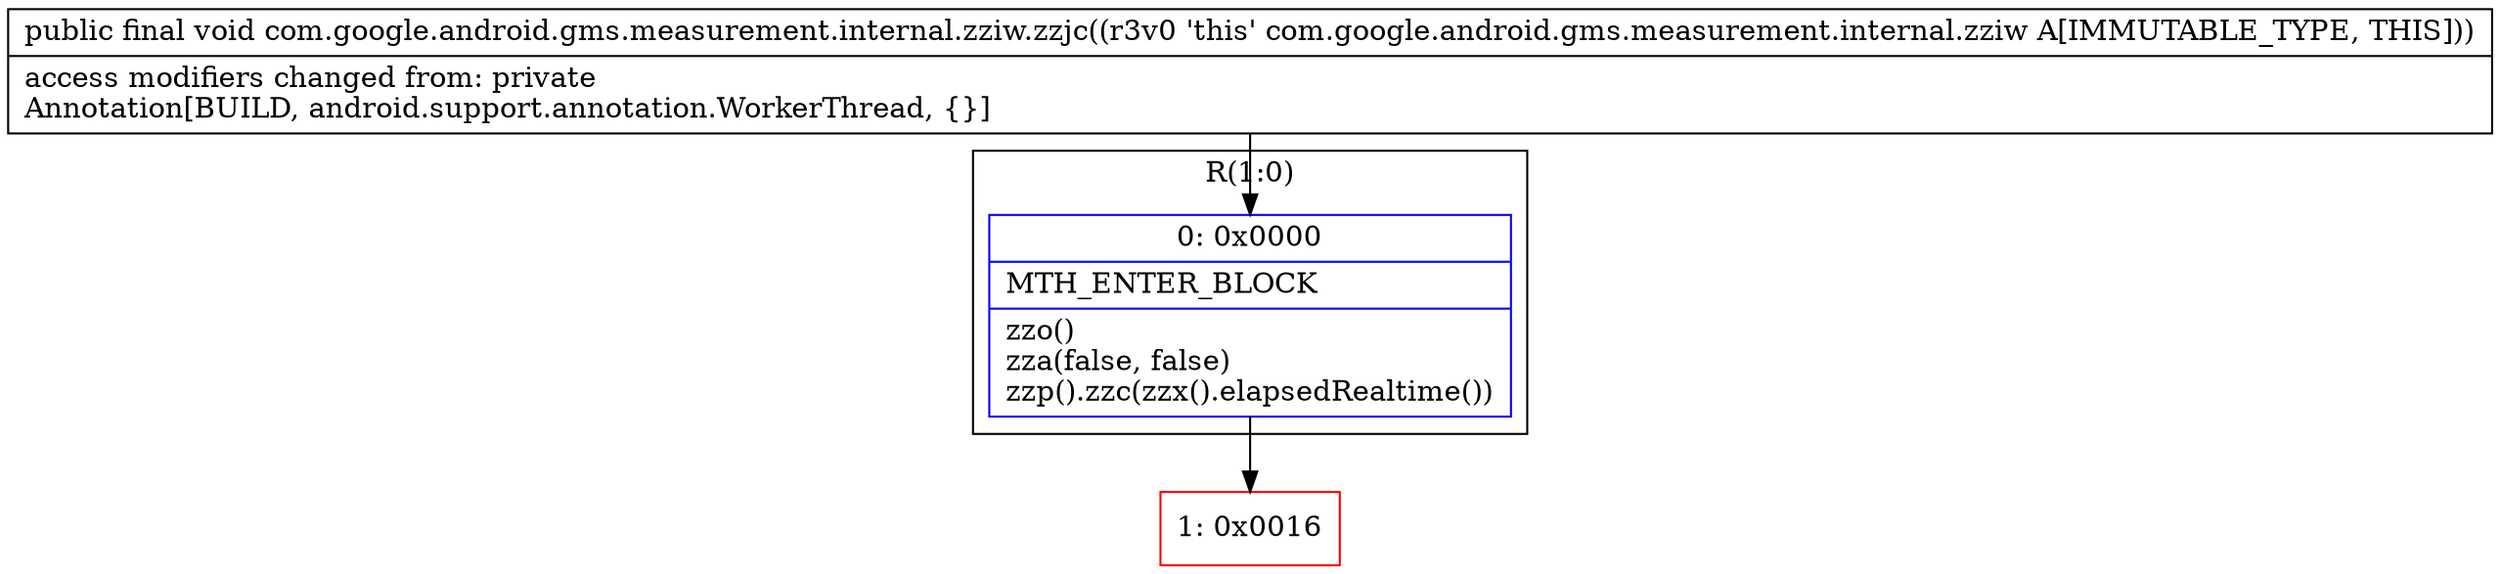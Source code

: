 digraph "CFG forcom.google.android.gms.measurement.internal.zziw.zzjc()V" {
subgraph cluster_Region_10471318 {
label = "R(1:0)";
node [shape=record,color=blue];
Node_0 [shape=record,label="{0\:\ 0x0000|MTH_ENTER_BLOCK\l|zzo()\lzza(false, false)\lzzp().zzc(zzx().elapsedRealtime())\l}"];
}
Node_1 [shape=record,color=red,label="{1\:\ 0x0016}"];
MethodNode[shape=record,label="{public final void com.google.android.gms.measurement.internal.zziw.zzjc((r3v0 'this' com.google.android.gms.measurement.internal.zziw A[IMMUTABLE_TYPE, THIS]))  | access modifiers changed from: private\lAnnotation[BUILD, android.support.annotation.WorkerThread, \{\}]\l}"];
MethodNode -> Node_0;
Node_0 -> Node_1;
}

